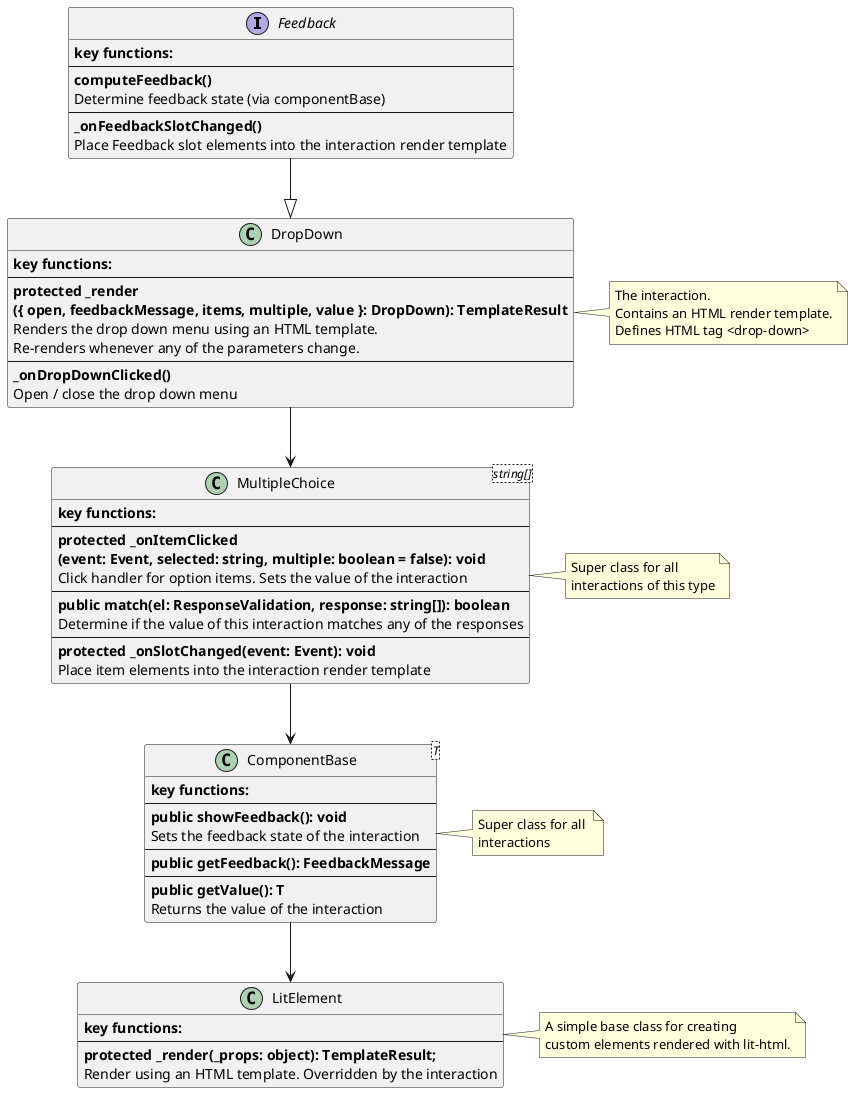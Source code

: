 http://plantuml.com/sitemap-language-specification

@startuml drop-down-class-diagram

interface Feedback {
    <b>key functions:</b>
    --
    <b>computeFeedback()</b>
    Determine feedback state (via componentBase)
    --
    <b>_onFeedbackSlotChanged()</b>
    Place Feedback slot elements into the interaction render template
}

Feedback --|> DropDown

note right of DropDown: The interaction.\nContains an HTML render template.\nDefines HTML tag <drop-down>  
class DropDown {
    <b>key functions:</b>
    --
    <b>protected _render\n<b>({ open, feedbackMessage, items, multiple, value }: DropDown): TemplateResult</b>
    Renders the drop down menu using an HTML template.
    Re-renders whenever any of the parameters change.
    --
    <b>_onDropDownClicked()</b> 
    Open / close the drop down menu
}

DropDown --> MultipleChoice
note right of MultipleChoice: Super class for all \ninteractions of this type 
class MultipleChoice<string[]>  {
    <b>key functions:</b>
    --
    <b>protected _onItemClicked\n<b>(event: Event, selected: string, multiple: boolean = false): void</b>\nClick handler for option items. Sets the value of the interaction
    --
    <b>public match(el: ResponseValidation, response: string[]): boolean</b>
    Determine if the value of this interaction matches any of the responses
    --
    <b>protected _onSlotChanged(event: Event): void</b>
    Place item elements into the interaction render template
}

MultipleChoice --> ComponentBase
note right of ComponentBase: Super class for all \ninteractions
class ComponentBase<T> {
    <b>key functions:</b>
    --
    <b>public showFeedback(): void</b>
    Sets the feedback state of the interaction
    --
    <b>public getFeedback(): FeedbackMessage</b>
    --
    <b>public getValue(): T</b>
    Returns the value of the interaction
}

ComponentBase --> LitElement
note right of LitElement: A simple base class for creating\ncustom elements rendered with lit-html.
class LitElement {
    <b>key functions:</b>
    --
    <b>protected _render(_props: object): TemplateResult;</b>
    Render using an HTML template. Overridden by the interaction
}

@enduml
